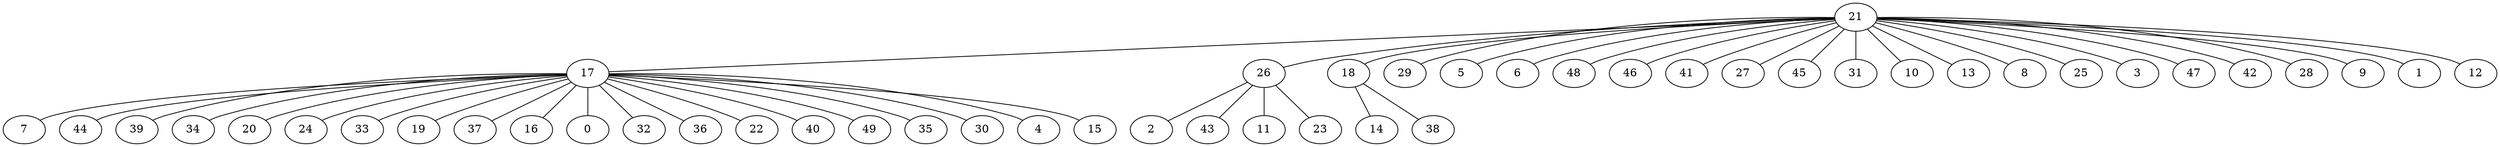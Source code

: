 graph {
  21 -- 17;
  21 -- 26;
  21 -- 18;
  21 -- 29;
  21 -- 5;
  21 -- 6;
  21 -- 48;
  21 -- 46;
  21 -- 41;
  21 -- 27;
  21 -- 45;
  21 -- 31;
  21 -- 10;
  21 -- 13;
  21 -- 8;
  21 -- 25;
  21 -- 3;
  21 -- 47;
  21 -- 42;
  21 -- 28;
  21 -- 9;
  21 -- 1;
  21 -- 12;
  17 -- 7;
  17 -- 44;
  17 -- 39;
  17 -- 34;
  17 -- 20;
  17 -- 24;
  17 -- 33;
  17 -- 19;
  17 -- 37;
  17 -- 16;
  17 -- 0;
  17 -- 32;
  17 -- 36;
  17 -- 22;
  17 -- 40;
  17 -- 49;
  17 -- 35;
  17 -- 30;
  17 -- 4;
  17 -- 15;
  26 -- 2;
  26 -- 43;
  26 -- 11;
  26 -- 23;
  18 -- 14;
  18 -- 38;
}
